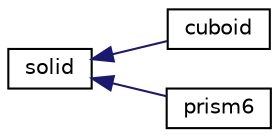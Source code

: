 digraph "Graphical Class Hierarchy"
{
 // LATEX_PDF_SIZE
  edge [fontname="Helvetica",fontsize="10",labelfontname="Helvetica",labelfontsize="10"];
  node [fontname="Helvetica",fontsize="10",shape=record];
  rankdir="LR";
  Node0 [label="solid",height=0.2,width=0.4,color="black", fillcolor="white", style="filled",URL="$classsolid.html",tooltip="Class solid."];
  Node0 -> Node1 [dir="back",color="midnightblue",fontsize="10",style="solid",fontname="Helvetica"];
  Node1 [label="cuboid",height=0.2,width=0.4,color="black", fillcolor="white", style="filled",URL="$classcuboid.html",tooltip="Class Cuboid that inherit a \"solid\" class."];
  Node0 -> Node2 [dir="back",color="midnightblue",fontsize="10",style="solid",fontname="Helvetica"];
  Node2 [label="prism6",height=0.2,width=0.4,color="black", fillcolor="white", style="filled",URL="$classprism6.html",tooltip="Class prism6 that inherits solid class."];
}
